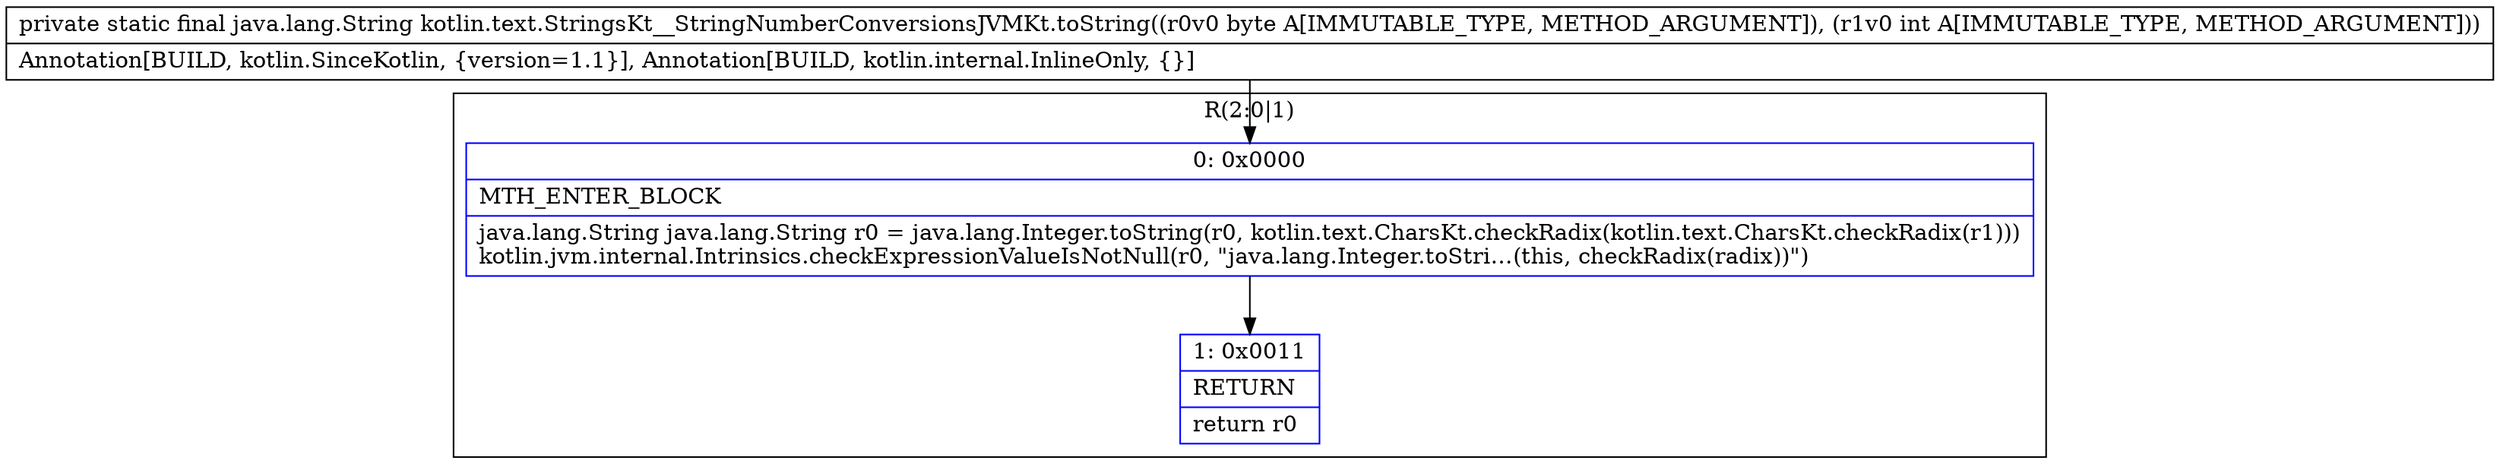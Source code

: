 digraph "CFG forkotlin.text.StringsKt__StringNumberConversionsJVMKt.toString(BI)Ljava\/lang\/String;" {
subgraph cluster_Region_386362917 {
label = "R(2:0|1)";
node [shape=record,color=blue];
Node_0 [shape=record,label="{0\:\ 0x0000|MTH_ENTER_BLOCK\l|java.lang.String java.lang.String r0 = java.lang.Integer.toString(r0, kotlin.text.CharsKt.checkRadix(kotlin.text.CharsKt.checkRadix(r1)))\lkotlin.jvm.internal.Intrinsics.checkExpressionValueIsNotNull(r0, \"java.lang.Integer.toStri…(this, checkRadix(radix))\")\l}"];
Node_1 [shape=record,label="{1\:\ 0x0011|RETURN\l|return r0\l}"];
}
MethodNode[shape=record,label="{private static final java.lang.String kotlin.text.StringsKt__StringNumberConversionsJVMKt.toString((r0v0 byte A[IMMUTABLE_TYPE, METHOD_ARGUMENT]), (r1v0 int A[IMMUTABLE_TYPE, METHOD_ARGUMENT]))  | Annotation[BUILD, kotlin.SinceKotlin, \{version=1.1\}], Annotation[BUILD, kotlin.internal.InlineOnly, \{\}]\l}"];
MethodNode -> Node_0;
Node_0 -> Node_1;
}

